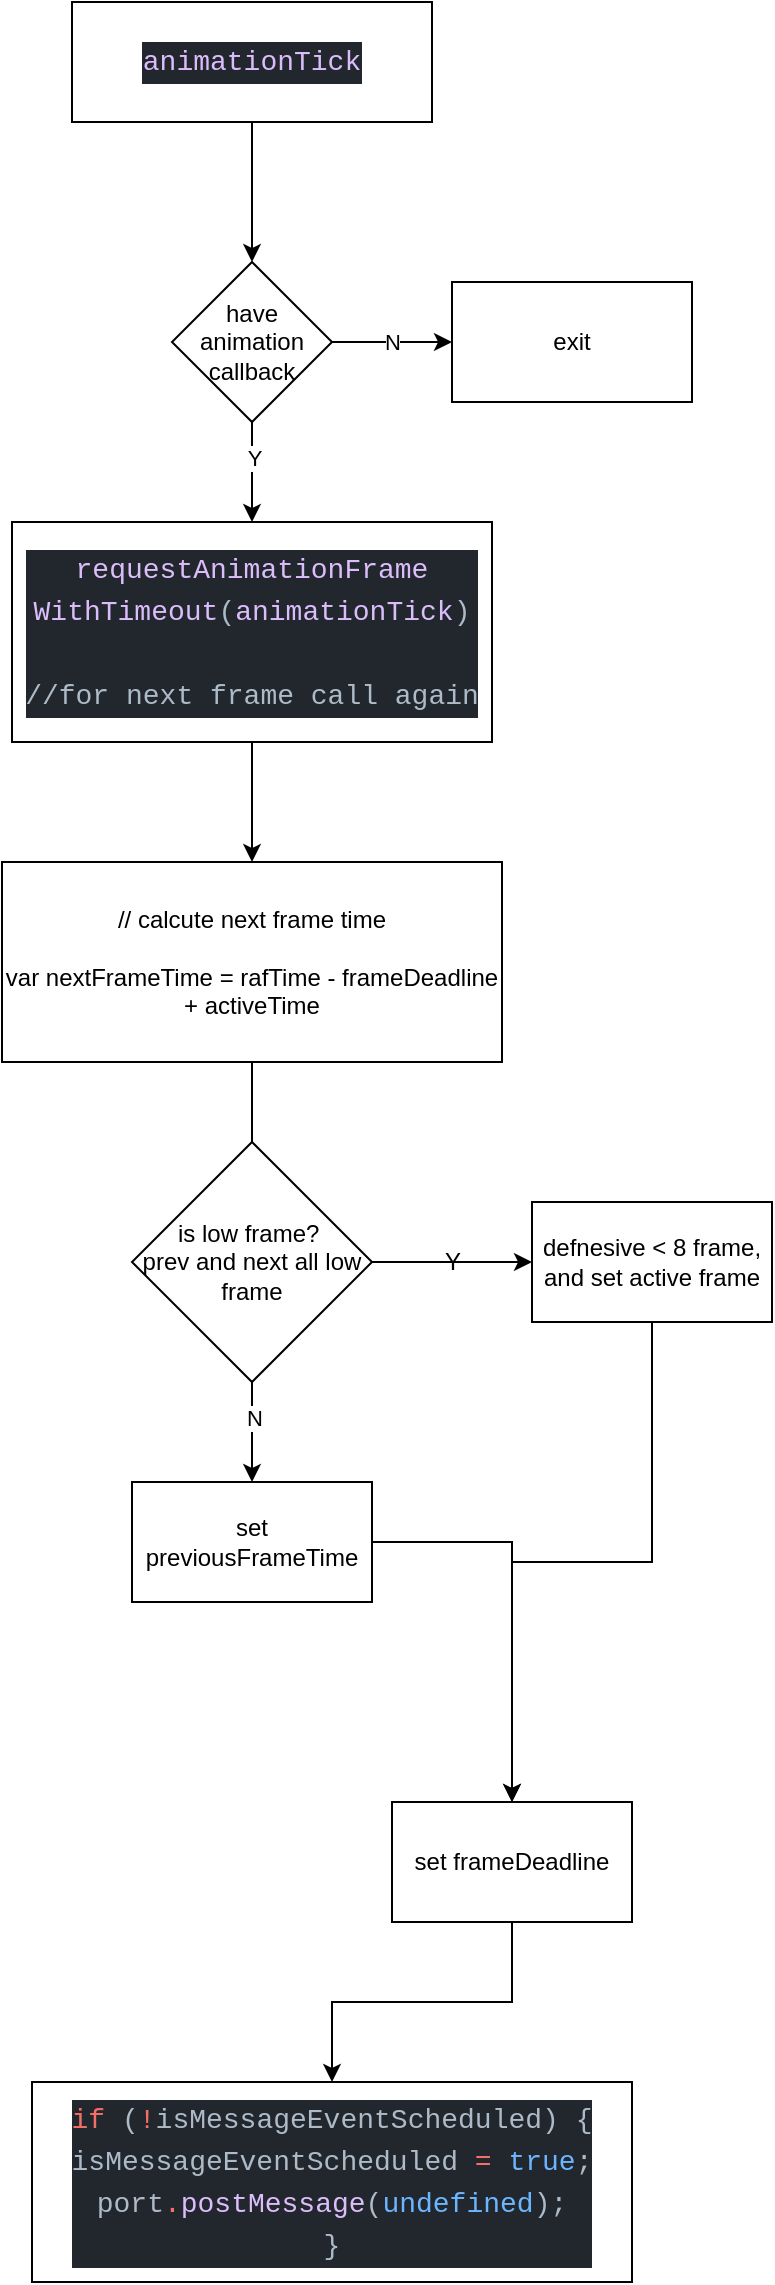 <mxfile version="14.6.13" type="github">
  <diagram id="wp0_nhJSjLfsEP6dWKi4" name="Page-1">
    <mxGraphModel dx="1144" dy="914" grid="1" gridSize="10" guides="1" tooltips="1" connect="1" arrows="1" fold="1" page="1" pageScale="1" pageWidth="827" pageHeight="1169" math="0" shadow="0">
      <root>
        <mxCell id="0" />
        <mxCell id="1" parent="0" />
        <mxCell id="zaTGJUb0hEFrnS8P2rgF-3" value="" style="edgeStyle=orthogonalEdgeStyle;rounded=0;orthogonalLoop=1;jettySize=auto;html=1;" edge="1" parent="1" source="zaTGJUb0hEFrnS8P2rgF-1" target="zaTGJUb0hEFrnS8P2rgF-2">
          <mxGeometry relative="1" as="geometry" />
        </mxCell>
        <mxCell id="zaTGJUb0hEFrnS8P2rgF-1" value="&lt;div style=&quot;color: rgb(173 , 186 , 199) ; background-color: rgb(34 , 39 , 46) ; font-family: &amp;#34;fira code&amp;#34; , &amp;#34;menlo&amp;#34; , &amp;#34;monaco&amp;#34; , &amp;#34;courier new&amp;#34; , monospace , &amp;#34;menlo&amp;#34; , &amp;#34;monaco&amp;#34; , &amp;#34;courier new&amp;#34; , monospace ; font-size: 14px ; line-height: 21px&quot;&gt;&lt;span style=&quot;color: #dcbdfb&quot;&gt;animationTick&lt;/span&gt;&lt;/div&gt;" style="whiteSpace=wrap;html=1;" vertex="1" parent="1">
          <mxGeometry x="290" y="70" width="180" height="60" as="geometry" />
        </mxCell>
        <mxCell id="zaTGJUb0hEFrnS8P2rgF-5" value="N" style="edgeStyle=orthogonalEdgeStyle;rounded=0;orthogonalLoop=1;jettySize=auto;html=1;" edge="1" parent="1" source="zaTGJUb0hEFrnS8P2rgF-2" target="zaTGJUb0hEFrnS8P2rgF-4">
          <mxGeometry relative="1" as="geometry" />
        </mxCell>
        <mxCell id="zaTGJUb0hEFrnS8P2rgF-7" value="" style="edgeStyle=orthogonalEdgeStyle;rounded=0;orthogonalLoop=1;jettySize=auto;html=1;" edge="1" parent="1" source="zaTGJUb0hEFrnS8P2rgF-2" target="zaTGJUb0hEFrnS8P2rgF-6">
          <mxGeometry relative="1" as="geometry" />
        </mxCell>
        <mxCell id="zaTGJUb0hEFrnS8P2rgF-8" value="Y" style="edgeLabel;html=1;align=center;verticalAlign=middle;resizable=0;points=[];" vertex="1" connectable="0" parent="zaTGJUb0hEFrnS8P2rgF-7">
          <mxGeometry x="-0.307" y="1" relative="1" as="geometry">
            <mxPoint as="offset" />
          </mxGeometry>
        </mxCell>
        <mxCell id="zaTGJUb0hEFrnS8P2rgF-2" value="have animation callback" style="rhombus;whiteSpace=wrap;html=1;" vertex="1" parent="1">
          <mxGeometry x="340" y="200" width="80" height="80" as="geometry" />
        </mxCell>
        <mxCell id="zaTGJUb0hEFrnS8P2rgF-4" value="exit" style="whiteSpace=wrap;html=1;" vertex="1" parent="1">
          <mxGeometry x="480" y="210" width="120" height="60" as="geometry" />
        </mxCell>
        <mxCell id="zaTGJUb0hEFrnS8P2rgF-10" value="" style="edgeStyle=orthogonalEdgeStyle;rounded=0;orthogonalLoop=1;jettySize=auto;html=1;" edge="1" parent="1" source="zaTGJUb0hEFrnS8P2rgF-6" target="zaTGJUb0hEFrnS8P2rgF-9">
          <mxGeometry relative="1" as="geometry" />
        </mxCell>
        <mxCell id="zaTGJUb0hEFrnS8P2rgF-6" value="&lt;div style=&quot;color: rgb(173 , 186 , 199) ; background-color: rgb(34 , 39 , 46) ; font-family: &amp;#34;fira code&amp;#34; , &amp;#34;menlo&amp;#34; , &amp;#34;monaco&amp;#34; , &amp;#34;courier new&amp;#34; , monospace , &amp;#34;menlo&amp;#34; , &amp;#34;monaco&amp;#34; , &amp;#34;courier new&amp;#34; , monospace ; font-size: 14px ; line-height: 21px&quot;&gt;&lt;span style=&quot;color: #dcbdfb&quot;&gt;requestAnimationFrame&lt;/span&gt;&lt;/div&gt;&lt;div style=&quot;color: rgb(173 , 186 , 199) ; background-color: rgb(34 , 39 , 46) ; font-family: &amp;#34;fira code&amp;#34; , &amp;#34;menlo&amp;#34; , &amp;#34;monaco&amp;#34; , &amp;#34;courier new&amp;#34; , monospace , &amp;#34;menlo&amp;#34; , &amp;#34;monaco&amp;#34; , &amp;#34;courier new&amp;#34; , monospace ; font-size: 14px ; line-height: 21px&quot;&gt;&lt;span style=&quot;color: #dcbdfb&quot;&gt;WithTimeout&lt;/span&gt;(&lt;span style=&quot;color: #dcbdfb&quot;&gt;animationTick&lt;/span&gt;)&lt;/div&gt;&lt;div style=&quot;color: rgb(173 , 186 , 199) ; background-color: rgb(34 , 39 , 46) ; font-family: &amp;#34;fira code&amp;#34; , &amp;#34;menlo&amp;#34; , &amp;#34;monaco&amp;#34; , &amp;#34;courier new&amp;#34; , monospace , &amp;#34;menlo&amp;#34; , &amp;#34;monaco&amp;#34; , &amp;#34;courier new&amp;#34; , monospace ; font-size: 14px ; line-height: 21px&quot;&gt;&lt;br&gt;&lt;/div&gt;&lt;div style=&quot;color: rgb(173 , 186 , 199) ; background-color: rgb(34 , 39 , 46) ; font-family: &amp;#34;fira code&amp;#34; , &amp;#34;menlo&amp;#34; , &amp;#34;monaco&amp;#34; , &amp;#34;courier new&amp;#34; , monospace , &amp;#34;menlo&amp;#34; , &amp;#34;monaco&amp;#34; , &amp;#34;courier new&amp;#34; , monospace ; font-size: 14px ; line-height: 21px&quot;&gt;//for next frame call again&lt;/div&gt;" style="whiteSpace=wrap;html=1;" vertex="1" parent="1">
          <mxGeometry x="260" y="330" width="240" height="110" as="geometry" />
        </mxCell>
        <mxCell id="zaTGJUb0hEFrnS8P2rgF-12" value="" style="edgeStyle=orthogonalEdgeStyle;rounded=0;orthogonalLoop=1;jettySize=auto;html=1;" edge="1" parent="1" source="zaTGJUb0hEFrnS8P2rgF-9">
          <mxGeometry relative="1" as="geometry">
            <mxPoint x="380" y="660" as="targetPoint" />
          </mxGeometry>
        </mxCell>
        <mxCell id="zaTGJUb0hEFrnS8P2rgF-9" value="// calcute next frame time&lt;br&gt;&lt;br&gt;var nextFrameTime = rafTime - frameDeadline + activeTime" style="whiteSpace=wrap;html=1;" vertex="1" parent="1">
          <mxGeometry x="255" y="500" width="250" height="100" as="geometry" />
        </mxCell>
        <mxCell id="zaTGJUb0hEFrnS8P2rgF-15" value="" style="edgeStyle=orthogonalEdgeStyle;rounded=0;orthogonalLoop=1;jettySize=auto;html=1;" edge="1" parent="1" source="zaTGJUb0hEFrnS8P2rgF-13" target="zaTGJUb0hEFrnS8P2rgF-14">
          <mxGeometry relative="1" as="geometry" />
        </mxCell>
        <mxCell id="zaTGJUb0hEFrnS8P2rgF-18" value="" style="edgeStyle=orthogonalEdgeStyle;rounded=0;orthogonalLoop=1;jettySize=auto;html=1;" edge="1" parent="1" source="zaTGJUb0hEFrnS8P2rgF-13" target="zaTGJUb0hEFrnS8P2rgF-17">
          <mxGeometry relative="1" as="geometry" />
        </mxCell>
        <mxCell id="zaTGJUb0hEFrnS8P2rgF-19" value="N" style="edgeLabel;html=1;align=center;verticalAlign=middle;resizable=0;points=[];" vertex="1" connectable="0" parent="zaTGJUb0hEFrnS8P2rgF-18">
          <mxGeometry x="-0.273" y="1" relative="1" as="geometry">
            <mxPoint as="offset" />
          </mxGeometry>
        </mxCell>
        <mxCell id="zaTGJUb0hEFrnS8P2rgF-13" value="is low frame?&amp;nbsp;&lt;br&gt;prev and next all low frame" style="rhombus;whiteSpace=wrap;html=1;" vertex="1" parent="1">
          <mxGeometry x="320" y="640" width="120" height="120" as="geometry" />
        </mxCell>
        <mxCell id="zaTGJUb0hEFrnS8P2rgF-22" value="" style="edgeStyle=orthogonalEdgeStyle;rounded=0;orthogonalLoop=1;jettySize=auto;html=1;" edge="1" parent="1" source="zaTGJUb0hEFrnS8P2rgF-14" target="zaTGJUb0hEFrnS8P2rgF-20">
          <mxGeometry relative="1" as="geometry" />
        </mxCell>
        <mxCell id="zaTGJUb0hEFrnS8P2rgF-14" value="defnesive &amp;lt; 8 frame, and set active frame" style="whiteSpace=wrap;html=1;" vertex="1" parent="1">
          <mxGeometry x="520" y="670" width="120" height="60" as="geometry" />
        </mxCell>
        <mxCell id="zaTGJUb0hEFrnS8P2rgF-16" value="Y" style="text;html=1;align=center;verticalAlign=middle;resizable=0;points=[];autosize=1;strokeColor=none;" vertex="1" parent="1">
          <mxGeometry x="470" y="690" width="20" height="20" as="geometry" />
        </mxCell>
        <mxCell id="zaTGJUb0hEFrnS8P2rgF-21" value="" style="edgeStyle=orthogonalEdgeStyle;rounded=0;orthogonalLoop=1;jettySize=auto;html=1;" edge="1" parent="1" source="zaTGJUb0hEFrnS8P2rgF-17" target="zaTGJUb0hEFrnS8P2rgF-20">
          <mxGeometry relative="1" as="geometry" />
        </mxCell>
        <mxCell id="zaTGJUb0hEFrnS8P2rgF-17" value="set previousFrameTime" style="whiteSpace=wrap;html=1;" vertex="1" parent="1">
          <mxGeometry x="320" y="810" width="120" height="60" as="geometry" />
        </mxCell>
        <mxCell id="zaTGJUb0hEFrnS8P2rgF-24" value="" style="edgeStyle=orthogonalEdgeStyle;rounded=0;orthogonalLoop=1;jettySize=auto;html=1;" edge="1" parent="1" source="zaTGJUb0hEFrnS8P2rgF-20" target="zaTGJUb0hEFrnS8P2rgF-23">
          <mxGeometry relative="1" as="geometry" />
        </mxCell>
        <mxCell id="zaTGJUb0hEFrnS8P2rgF-20" value="set frameDeadline" style="whiteSpace=wrap;html=1;" vertex="1" parent="1">
          <mxGeometry x="450" y="970" width="120" height="60" as="geometry" />
        </mxCell>
        <mxCell id="zaTGJUb0hEFrnS8P2rgF-23" value="&lt;div style=&quot;color: rgb(173 , 186 , 199) ; background-color: rgb(34 , 39 , 46) ; font-family: &amp;#34;fira code&amp;#34; , &amp;#34;menlo&amp;#34; , &amp;#34;monaco&amp;#34; , &amp;#34;courier new&amp;#34; , monospace , &amp;#34;menlo&amp;#34; , &amp;#34;monaco&amp;#34; , &amp;#34;courier new&amp;#34; , monospace ; font-size: 14px ; line-height: 21px&quot;&gt;&lt;div&gt;&lt;span style=&quot;color: #f47067&quot;&gt;if&lt;/span&gt; (&lt;span style=&quot;color: #f47067&quot;&gt;!&lt;/span&gt;isMessageEventScheduled) {&lt;/div&gt;&lt;div&gt;      isMessageEventScheduled &lt;span style=&quot;color: #f47067&quot;&gt;=&lt;/span&gt; &lt;span style=&quot;color: #6cb6ff&quot;&gt;true&lt;/span&gt;;&lt;/div&gt;&lt;div&gt;      port&lt;span style=&quot;color: #f47067&quot;&gt;.&lt;/span&gt;&lt;span style=&quot;color: #dcbdfb&quot;&gt;postMessage&lt;/span&gt;(&lt;span style=&quot;color: #6cb6ff&quot;&gt;undefined&lt;/span&gt;);&lt;/div&gt;&lt;div&gt;    }&lt;/div&gt;&lt;/div&gt;" style="whiteSpace=wrap;html=1;" vertex="1" parent="1">
          <mxGeometry x="270" y="1110" width="300" height="100" as="geometry" />
        </mxCell>
      </root>
    </mxGraphModel>
  </diagram>
</mxfile>
